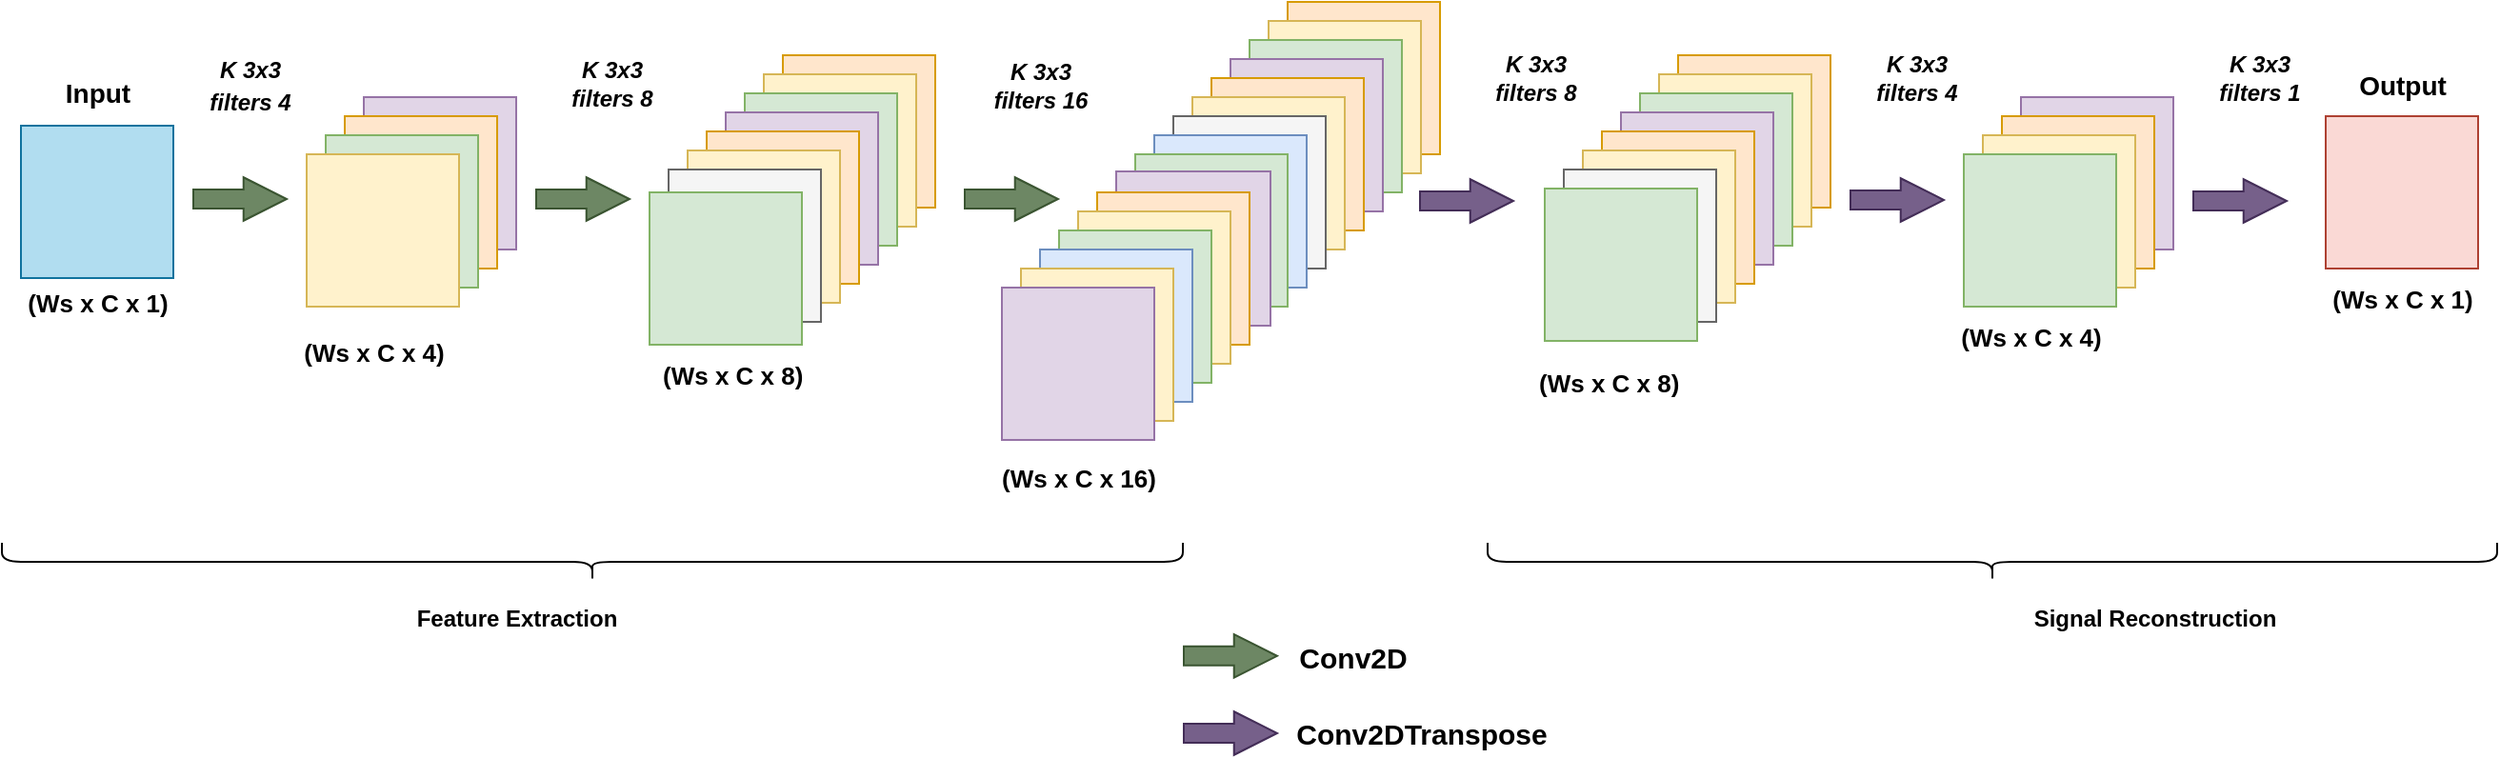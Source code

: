 <mxfile version="17.1.0" type="github">
  <diagram id="QZjSDfvUHR16BRDIlRbK" name="Page-1">
    <mxGraphModel dx="1571" dy="906" grid="1" gridSize="10" guides="1" tooltips="1" connect="1" arrows="1" fold="1" page="1" pageScale="1" pageWidth="1654" pageHeight="1169" math="0" shadow="0">
      <root>
        <mxCell id="0" />
        <mxCell id="1" parent="0" />
        <mxCell id="dnEeHa7-O4VVZa1QLRPy-1" value="" style="whiteSpace=wrap;html=1;aspect=fixed;fillColor=#e1d5e7;strokeColor=#9673a6;" vertex="1" parent="1">
          <mxGeometry x="210" y="226" width="80" height="80" as="geometry" />
        </mxCell>
        <mxCell id="dnEeHa7-O4VVZa1QLRPy-2" value="" style="whiteSpace=wrap;html=1;aspect=fixed;fillColor=#ffe6cc;strokeColor=#d79b00;" vertex="1" parent="1">
          <mxGeometry x="200" y="236" width="80" height="80" as="geometry" />
        </mxCell>
        <mxCell id="dnEeHa7-O4VVZa1QLRPy-3" value="" style="whiteSpace=wrap;html=1;aspect=fixed;fillColor=#d5e8d4;strokeColor=#82b366;" vertex="1" parent="1">
          <mxGeometry x="190" y="246" width="80" height="80" as="geometry" />
        </mxCell>
        <mxCell id="dnEeHa7-O4VVZa1QLRPy-4" value="" style="whiteSpace=wrap;html=1;aspect=fixed;fillColor=#fff2cc;strokeColor=#d6b656;" vertex="1" parent="1">
          <mxGeometry x="180" y="256" width="80" height="80" as="geometry" />
        </mxCell>
        <mxCell id="dnEeHa7-O4VVZa1QLRPy-5" value="" style="whiteSpace=wrap;html=1;aspect=fixed;fillColor=#b1ddf0;strokeColor=#10739e;" vertex="1" parent="1">
          <mxGeometry x="30" y="241" width="80" height="80" as="geometry" />
        </mxCell>
        <mxCell id="dnEeHa7-O4VVZa1QLRPy-6" value="" style="whiteSpace=wrap;html=1;aspect=fixed;fillColor=#ffe6cc;strokeColor=#d79b00;" vertex="1" parent="1">
          <mxGeometry x="695" y="176" width="80" height="80" as="geometry" />
        </mxCell>
        <mxCell id="dnEeHa7-O4VVZa1QLRPy-7" value="" style="whiteSpace=wrap;html=1;aspect=fixed;fillColor=#fff2cc;strokeColor=#d6b656;" vertex="1" parent="1">
          <mxGeometry x="685" y="186" width="80" height="80" as="geometry" />
        </mxCell>
        <mxCell id="dnEeHa7-O4VVZa1QLRPy-8" value="" style="whiteSpace=wrap;html=1;aspect=fixed;fillColor=#d5e8d4;strokeColor=#82b366;" vertex="1" parent="1">
          <mxGeometry x="675" y="196" width="80" height="80" as="geometry" />
        </mxCell>
        <mxCell id="dnEeHa7-O4VVZa1QLRPy-9" value="" style="whiteSpace=wrap;html=1;aspect=fixed;fillColor=#e1d5e7;strokeColor=#9673a6;" vertex="1" parent="1">
          <mxGeometry x="665" y="206" width="80" height="80" as="geometry" />
        </mxCell>
        <mxCell id="dnEeHa7-O4VVZa1QLRPy-10" value="" style="whiteSpace=wrap;html=1;aspect=fixed;fillColor=#ffe6cc;strokeColor=#d79b00;" vertex="1" parent="1">
          <mxGeometry x="655" y="216" width="80" height="80" as="geometry" />
        </mxCell>
        <mxCell id="dnEeHa7-O4VVZa1QLRPy-11" value="" style="whiteSpace=wrap;html=1;aspect=fixed;fillColor=#fff2cc;strokeColor=#d6b656;" vertex="1" parent="1">
          <mxGeometry x="645" y="226" width="80" height="80" as="geometry" />
        </mxCell>
        <mxCell id="dnEeHa7-O4VVZa1QLRPy-12" value="" style="whiteSpace=wrap;html=1;aspect=fixed;fillColor=#f5f5f5;fontColor=#333333;strokeColor=#666666;" vertex="1" parent="1">
          <mxGeometry x="635" y="236" width="80" height="80" as="geometry" />
        </mxCell>
        <mxCell id="dnEeHa7-O4VVZa1QLRPy-13" value="" style="whiteSpace=wrap;html=1;aspect=fixed;" vertex="1" parent="1">
          <mxGeometry x="625" y="246" width="80" height="80" as="geometry" />
        </mxCell>
        <mxCell id="dnEeHa7-O4VVZa1QLRPy-14" value="" style="whiteSpace=wrap;html=1;aspect=fixed;fillColor=#dae8fc;strokeColor=#6c8ebf;" vertex="1" parent="1">
          <mxGeometry x="625" y="246" width="80" height="80" as="geometry" />
        </mxCell>
        <mxCell id="dnEeHa7-O4VVZa1QLRPy-15" value="" style="whiteSpace=wrap;html=1;aspect=fixed;fillColor=#d5e8d4;strokeColor=#82b366;" vertex="1" parent="1">
          <mxGeometry x="615" y="256" width="80" height="80" as="geometry" />
        </mxCell>
        <mxCell id="dnEeHa7-O4VVZa1QLRPy-16" value="" style="whiteSpace=wrap;html=1;aspect=fixed;fillColor=#e1d5e7;strokeColor=#9673a6;" vertex="1" parent="1">
          <mxGeometry x="605" y="265" width="81" height="81" as="geometry" />
        </mxCell>
        <mxCell id="dnEeHa7-O4VVZa1QLRPy-17" value="" style="whiteSpace=wrap;html=1;aspect=fixed;fillColor=#ffe6cc;strokeColor=#d79b00;" vertex="1" parent="1">
          <mxGeometry x="595" y="276" width="80" height="80" as="geometry" />
        </mxCell>
        <mxCell id="dnEeHa7-O4VVZa1QLRPy-18" value="" style="whiteSpace=wrap;html=1;aspect=fixed;fillColor=#fff2cc;strokeColor=#d6b656;" vertex="1" parent="1">
          <mxGeometry x="585" y="286" width="80" height="80" as="geometry" />
        </mxCell>
        <mxCell id="dnEeHa7-O4VVZa1QLRPy-19" value="" style="whiteSpace=wrap;html=1;aspect=fixed;fillColor=#d5e8d4;strokeColor=#82b366;" vertex="1" parent="1">
          <mxGeometry x="575" y="296" width="80" height="80" as="geometry" />
        </mxCell>
        <mxCell id="dnEeHa7-O4VVZa1QLRPy-20" value="" style="whiteSpace=wrap;html=1;aspect=fixed;fillColor=#dae8fc;strokeColor=#6c8ebf;" vertex="1" parent="1">
          <mxGeometry x="565" y="306" width="80" height="80" as="geometry" />
        </mxCell>
        <mxCell id="dnEeHa7-O4VVZa1QLRPy-21" value="" style="whiteSpace=wrap;html=1;aspect=fixed;fillColor=#fff2cc;strokeColor=#d6b656;" vertex="1" parent="1">
          <mxGeometry x="555" y="316" width="80" height="80" as="geometry" />
        </mxCell>
        <mxCell id="dnEeHa7-O4VVZa1QLRPy-49" value="" style="shape=flexArrow;endArrow=classic;html=1;rounded=0;endWidth=11.765;endSize=7.212;fillColor=#6d8764;strokeColor=#3A5431;" edge="1" parent="1">
          <mxGeometry width="50" height="50" relative="1" as="geometry">
            <mxPoint x="300" y="279.5" as="sourcePoint" />
            <mxPoint x="350" y="279.5" as="targetPoint" />
          </mxGeometry>
        </mxCell>
        <mxCell id="dnEeHa7-O4VVZa1QLRPy-51" value="" style="shape=flexArrow;endArrow=classic;html=1;rounded=0;endWidth=11.765;endSize=7.212;fillColor=#6d8764;strokeColor=#3A5431;" edge="1" parent="1">
          <mxGeometry width="50" height="50" relative="1" as="geometry">
            <mxPoint x="525.0" y="279.5" as="sourcePoint" />
            <mxPoint x="575.0" y="279.5" as="targetPoint" />
          </mxGeometry>
        </mxCell>
        <mxCell id="dnEeHa7-O4VVZa1QLRPy-52" value="" style="shape=flexArrow;endArrow=classic;html=1;rounded=0;endWidth=11.765;endSize=7.212;fillColor=#76608a;strokeColor=#432D57;" edge="1" parent="1">
          <mxGeometry width="50" height="50" relative="1" as="geometry">
            <mxPoint x="764.0" y="280.5" as="sourcePoint" />
            <mxPoint x="814.0" y="280.5" as="targetPoint" />
          </mxGeometry>
        </mxCell>
        <mxCell id="dnEeHa7-O4VVZa1QLRPy-54" value="" style="whiteSpace=wrap;html=1;aspect=fixed;fillColor=#e1d5e7;strokeColor=#9673a6;" vertex="1" parent="1">
          <mxGeometry x="545" y="326" width="80" height="80" as="geometry" />
        </mxCell>
        <mxCell id="dnEeHa7-O4VVZa1QLRPy-56" value="&lt;b&gt;&lt;font style=&quot;font-size: 14px&quot;&gt;Input&lt;/font&gt;&lt;/b&gt;" style="text;html=1;align=center;verticalAlign=middle;resizable=0;points=[];autosize=1;strokeColor=none;fillColor=none;" vertex="1" parent="1">
          <mxGeometry x="45" y="214" width="50" height="20" as="geometry" />
        </mxCell>
        <mxCell id="dnEeHa7-O4VVZa1QLRPy-57" value="&lt;div&gt;&lt;b&gt;&lt;font style=&quot;font-size: 13px&quot;&gt;(Ws x C x 1)&lt;br&gt;&lt;/font&gt;&lt;/b&gt;&lt;/div&gt;" style="text;html=1;align=center;verticalAlign=middle;resizable=0;points=[];autosize=1;strokeColor=none;fillColor=none;" vertex="1" parent="1">
          <mxGeometry x="25" y="324" width="90" height="20" as="geometry" />
        </mxCell>
        <mxCell id="dnEeHa7-O4VVZa1QLRPy-58" value="&lt;div&gt;&lt;i&gt;&lt;b&gt;&lt;font style=&quot;font-size: 12px&quot; size=&quot;3&quot;&gt;&lt;font style=&quot;font-size: 12px&quot;&gt;K &lt;/font&gt;3x3&lt;/font&gt;&lt;/b&gt;&lt;/i&gt;&lt;/div&gt;&lt;div&gt;&lt;i&gt;&lt;b&gt;&lt;font style=&quot;font-size: 12px&quot; size=&quot;3&quot;&gt;filters 4&lt;br&gt;&lt;/font&gt;&lt;/b&gt;&lt;/i&gt;&lt;/div&gt;" style="text;html=1;align=center;verticalAlign=middle;resizable=0;points=[];autosize=1;strokeColor=none;fillColor=none;fontSize=14;" vertex="1" parent="1">
          <mxGeometry x="120" y="199" width="60" height="40" as="geometry" />
        </mxCell>
        <mxCell id="dnEeHa7-O4VVZa1QLRPy-59" value="&lt;div&gt;&lt;b&gt;&lt;font style=&quot;font-size: 13px&quot;&gt;(Ws x C x 4)&lt;br&gt;&lt;/font&gt;&lt;/b&gt;&lt;/div&gt;" style="text;html=1;align=center;verticalAlign=middle;resizable=0;points=[];autosize=1;strokeColor=none;fillColor=none;fontSize=12;" vertex="1" parent="1">
          <mxGeometry x="170" y="350" width="90" height="20" as="geometry" />
        </mxCell>
        <mxCell id="dnEeHa7-O4VVZa1QLRPy-60" value="&lt;div&gt;&lt;i&gt;&lt;b&gt;&lt;font style=&quot;font-size: 12px&quot;&gt;&lt;font style=&quot;font-size: 12px&quot;&gt;K &lt;/font&gt;3x3&lt;/font&gt;&lt;/b&gt;&lt;/i&gt;&lt;/div&gt;&lt;div&gt;&lt;i&gt;&lt;b&gt;&lt;font style=&quot;font-size: 12px&quot;&gt;filters 8&lt;br&gt;&lt;/font&gt;&lt;/b&gt;&lt;/i&gt;&lt;/div&gt;" style="text;html=1;align=center;verticalAlign=middle;resizable=0;points=[];autosize=1;strokeColor=none;fillColor=none;fontSize=12;" vertex="1" parent="1">
          <mxGeometry x="310" y="204" width="60" height="30" as="geometry" />
        </mxCell>
        <mxCell id="dnEeHa7-O4VVZa1QLRPy-61" value="&lt;div&gt;&lt;b&gt;&lt;font style=&quot;font-size: 13px&quot;&gt;(Ws x C x 8)&lt;br&gt;&lt;/font&gt;&lt;/b&gt;&lt;/div&gt;" style="text;whiteSpace=wrap;html=1;fontSize=12;" vertex="1" parent="1">
          <mxGeometry x="825" y="362" width="90" height="30" as="geometry" />
        </mxCell>
        <mxCell id="dnEeHa7-O4VVZa1QLRPy-62" value="" style="shape=curlyBracket;whiteSpace=wrap;html=1;rounded=1;fontSize=12;direction=north;" vertex="1" parent="1">
          <mxGeometry x="20" y="460" width="620" height="20" as="geometry" />
        </mxCell>
        <mxCell id="dnEeHa7-O4VVZa1QLRPy-63" value="&lt;b&gt;Feature Extraction&lt;/b&gt;" style="text;html=1;align=center;verticalAlign=middle;resizable=0;points=[];autosize=1;strokeColor=none;fillColor=none;fontSize=12;" vertex="1" parent="1">
          <mxGeometry x="230" y="490" width="120" height="20" as="geometry" />
        </mxCell>
        <mxCell id="dnEeHa7-O4VVZa1QLRPy-65" value="" style="shape=curlyBracket;whiteSpace=wrap;html=1;rounded=1;fontSize=12;direction=north;" vertex="1" parent="1">
          <mxGeometry x="800" y="460" width="530" height="20" as="geometry" />
        </mxCell>
        <mxCell id="dnEeHa7-O4VVZa1QLRPy-66" value="&lt;b&gt;Signal Reconstruction&lt;/b&gt;" style="text;html=1;align=center;verticalAlign=middle;resizable=0;points=[];autosize=1;strokeColor=none;fillColor=none;fontSize=12;" vertex="1" parent="1">
          <mxGeometry x="1080" y="490" width="140" height="20" as="geometry" />
        </mxCell>
        <mxCell id="dnEeHa7-O4VVZa1QLRPy-67" value="&lt;div&gt;&lt;b&gt;&lt;font style=&quot;font-size: 13px&quot;&gt;(Ws x C x 16)&lt;br&gt;&lt;/font&gt;&lt;/b&gt;&lt;/div&gt;" style="text;html=1;align=center;verticalAlign=middle;resizable=0;points=[];autosize=1;strokeColor=none;fillColor=none;fontSize=14;" vertex="1" parent="1">
          <mxGeometry x="535" y="416" width="100" height="20" as="geometry" />
        </mxCell>
        <mxCell id="dnEeHa7-O4VVZa1QLRPy-68" value="&lt;div&gt;&lt;b&gt;&lt;font style=&quot;font-size: 13px&quot;&gt;(Ws x C x 4)&lt;br&gt;&lt;/font&gt;&lt;/b&gt;&lt;/div&gt;" style="text;html=1;align=center;verticalAlign=middle;resizable=0;points=[];autosize=1;strokeColor=none;fillColor=none;fontSize=14;" vertex="1" parent="1">
          <mxGeometry x="1040" y="342" width="90" height="20" as="geometry" />
        </mxCell>
        <mxCell id="dnEeHa7-O4VVZa1QLRPy-69" value="&lt;div&gt;&lt;b&gt;&lt;font style=&quot;font-size: 13px&quot;&gt;(Ws x C x 1)&lt;br&gt;&lt;/font&gt;&lt;/b&gt;&lt;/div&gt;" style="text;html=1;align=center;verticalAlign=middle;resizable=0;points=[];autosize=1;strokeColor=none;fillColor=none;fontSize=14;" vertex="1" parent="1">
          <mxGeometry x="1235" y="322" width="90" height="20" as="geometry" />
        </mxCell>
        <mxCell id="dnEeHa7-O4VVZa1QLRPy-70" value="" style="whiteSpace=wrap;html=1;aspect=fixed;fillColor=#e1d5e7;strokeColor=#9673a6;" vertex="1" parent="1">
          <mxGeometry x="1080" y="226" width="80" height="80" as="geometry" />
        </mxCell>
        <mxCell id="dnEeHa7-O4VVZa1QLRPy-71" value="" style="whiteSpace=wrap;html=1;aspect=fixed;fillColor=#ffe6cc;strokeColor=#d79b00;" vertex="1" parent="1">
          <mxGeometry x="1070" y="236" width="80" height="80" as="geometry" />
        </mxCell>
        <mxCell id="dnEeHa7-O4VVZa1QLRPy-72" value="" style="whiteSpace=wrap;html=1;aspect=fixed;fillColor=#fff2cc;strokeColor=#d6b656;" vertex="1" parent="1">
          <mxGeometry x="1060" y="246" width="80" height="80" as="geometry" />
        </mxCell>
        <mxCell id="dnEeHa7-O4VVZa1QLRPy-73" value="" style="whiteSpace=wrap;html=1;aspect=fixed;fillColor=#d5e8d4;strokeColor=#82b366;" vertex="1" parent="1">
          <mxGeometry x="1050" y="256" width="80" height="80" as="geometry" />
        </mxCell>
        <mxCell id="dnEeHa7-O4VVZa1QLRPy-113" value="" style="whiteSpace=wrap;html=1;aspect=fixed;fillColor=#fad9d5;strokeColor=#ae4132;" vertex="1" parent="1">
          <mxGeometry x="1240" y="236" width="80" height="80" as="geometry" />
        </mxCell>
        <mxCell id="dnEeHa7-O4VVZa1QLRPy-114" value="" style="shape=flexArrow;endArrow=classic;html=1;rounded=0;endWidth=11.765;endSize=7.212;fillColor=#76608a;strokeColor=#432D57;" edge="1" parent="1">
          <mxGeometry width="50" height="50" relative="1" as="geometry">
            <mxPoint x="1170" y="280.5" as="sourcePoint" />
            <mxPoint x="1220" y="280.5" as="targetPoint" />
          </mxGeometry>
        </mxCell>
        <mxCell id="dnEeHa7-O4VVZa1QLRPy-117" value="" style="shape=flexArrow;endArrow=classic;html=1;rounded=0;endWidth=11.765;endSize=7.212;fillColor=#6d8764;strokeColor=#3A5431;" edge="1" parent="1">
          <mxGeometry width="50" height="50" relative="1" as="geometry">
            <mxPoint x="120" y="279.5" as="sourcePoint" />
            <mxPoint x="170" y="279.5" as="targetPoint" />
          </mxGeometry>
        </mxCell>
        <mxCell id="dnEeHa7-O4VVZa1QLRPy-124" value="" style="whiteSpace=wrap;html=1;aspect=fixed;fillColor=#ffe6cc;strokeColor=#d79b00;" vertex="1" parent="1">
          <mxGeometry x="900" y="204" width="80" height="80" as="geometry" />
        </mxCell>
        <mxCell id="dnEeHa7-O4VVZa1QLRPy-125" value="" style="whiteSpace=wrap;html=1;aspect=fixed;fillColor=#fff2cc;strokeColor=#d6b656;" vertex="1" parent="1">
          <mxGeometry x="890" y="214" width="80" height="80" as="geometry" />
        </mxCell>
        <mxCell id="dnEeHa7-O4VVZa1QLRPy-126" value="" style="whiteSpace=wrap;html=1;aspect=fixed;fillColor=#d5e8d4;strokeColor=#82b366;" vertex="1" parent="1">
          <mxGeometry x="880" y="224" width="80" height="80" as="geometry" />
        </mxCell>
        <mxCell id="dnEeHa7-O4VVZa1QLRPy-127" value="" style="whiteSpace=wrap;html=1;aspect=fixed;fillColor=#e1d5e7;strokeColor=#9673a6;" vertex="1" parent="1">
          <mxGeometry x="870" y="234" width="80" height="80" as="geometry" />
        </mxCell>
        <mxCell id="dnEeHa7-O4VVZa1QLRPy-128" value="" style="whiteSpace=wrap;html=1;aspect=fixed;fillColor=#ffe6cc;strokeColor=#d79b00;" vertex="1" parent="1">
          <mxGeometry x="860" y="244" width="80" height="80" as="geometry" />
        </mxCell>
        <mxCell id="dnEeHa7-O4VVZa1QLRPy-129" value="" style="whiteSpace=wrap;html=1;aspect=fixed;fillColor=#fff2cc;strokeColor=#d6b656;" vertex="1" parent="1">
          <mxGeometry x="850" y="254" width="80" height="80" as="geometry" />
        </mxCell>
        <mxCell id="dnEeHa7-O4VVZa1QLRPy-130" value="" style="whiteSpace=wrap;html=1;aspect=fixed;fillColor=#f5f5f5;fontColor=#333333;strokeColor=#666666;" vertex="1" parent="1">
          <mxGeometry x="840" y="264" width="80" height="80" as="geometry" />
        </mxCell>
        <mxCell id="dnEeHa7-O4VVZa1QLRPy-132" value="" style="whiteSpace=wrap;html=1;aspect=fixed;fillColor=#d5e8d4;strokeColor=#82b366;" vertex="1" parent="1">
          <mxGeometry x="830" y="274" width="80" height="80" as="geometry" />
        </mxCell>
        <mxCell id="dnEeHa7-O4VVZa1QLRPy-134" value="" style="shape=flexArrow;endArrow=classic;html=1;rounded=0;endWidth=11.765;endSize=7.212;fillColor=#76608a;strokeColor=#432D57;" edge="1" parent="1">
          <mxGeometry width="50" height="50" relative="1" as="geometry">
            <mxPoint x="990" y="280" as="sourcePoint" />
            <mxPoint x="1040" y="280" as="targetPoint" />
          </mxGeometry>
        </mxCell>
        <mxCell id="dnEeHa7-O4VVZa1QLRPy-135" value="&lt;div&gt;&lt;b&gt;&lt;font style=&quot;font-size: 13px&quot;&gt;(Ws x C x 8)&lt;br&gt;&lt;/font&gt;&lt;/b&gt;&lt;/div&gt;" style="text;whiteSpace=wrap;html=1;fontSize=12;" vertex="1" parent="1">
          <mxGeometry x="365" y="358" width="90" height="30" as="geometry" />
        </mxCell>
        <mxCell id="dnEeHa7-O4VVZa1QLRPy-136" value="" style="whiteSpace=wrap;html=1;aspect=fixed;fillColor=#ffe6cc;strokeColor=#d79b00;" vertex="1" parent="1">
          <mxGeometry x="430" y="204" width="80" height="80" as="geometry" />
        </mxCell>
        <mxCell id="dnEeHa7-O4VVZa1QLRPy-137" value="" style="whiteSpace=wrap;html=1;aspect=fixed;fillColor=#fff2cc;strokeColor=#d6b656;" vertex="1" parent="1">
          <mxGeometry x="420" y="214" width="80" height="80" as="geometry" />
        </mxCell>
        <mxCell id="dnEeHa7-O4VVZa1QLRPy-138" value="" style="whiteSpace=wrap;html=1;aspect=fixed;fillColor=#d5e8d4;strokeColor=#82b366;" vertex="1" parent="1">
          <mxGeometry x="410" y="224" width="80" height="80" as="geometry" />
        </mxCell>
        <mxCell id="dnEeHa7-O4VVZa1QLRPy-139" value="" style="whiteSpace=wrap;html=1;aspect=fixed;fillColor=#e1d5e7;strokeColor=#9673a6;" vertex="1" parent="1">
          <mxGeometry x="400" y="234" width="80" height="80" as="geometry" />
        </mxCell>
        <mxCell id="dnEeHa7-O4VVZa1QLRPy-140" value="" style="whiteSpace=wrap;html=1;aspect=fixed;fillColor=#ffe6cc;strokeColor=#d79b00;" vertex="1" parent="1">
          <mxGeometry x="390" y="244" width="80" height="80" as="geometry" />
        </mxCell>
        <mxCell id="dnEeHa7-O4VVZa1QLRPy-141" value="" style="whiteSpace=wrap;html=1;aspect=fixed;fillColor=#fff2cc;strokeColor=#d6b656;" vertex="1" parent="1">
          <mxGeometry x="380" y="254" width="80" height="80" as="geometry" />
        </mxCell>
        <mxCell id="dnEeHa7-O4VVZa1QLRPy-142" value="" style="whiteSpace=wrap;html=1;aspect=fixed;fillColor=#f5f5f5;fontColor=#333333;strokeColor=#666666;" vertex="1" parent="1">
          <mxGeometry x="370" y="264" width="80" height="80" as="geometry" />
        </mxCell>
        <mxCell id="dnEeHa7-O4VVZa1QLRPy-144" value="" style="whiteSpace=wrap;html=1;aspect=fixed;fillColor=#d5e8d4;strokeColor=#82b366;" vertex="1" parent="1">
          <mxGeometry x="360" y="276" width="80" height="80" as="geometry" />
        </mxCell>
        <mxCell id="dnEeHa7-O4VVZa1QLRPy-145" value="&lt;div&gt;&lt;i&gt;&lt;b&gt;&lt;font style=&quot;font-size: 12px&quot;&gt;&lt;font style=&quot;font-size: 12px&quot;&gt;K &lt;/font&gt;3x3&lt;/font&gt;&lt;/b&gt;&lt;/i&gt;&lt;/div&gt;&lt;div&gt;&lt;i&gt;&lt;b&gt;&lt;font style=&quot;font-size: 12px&quot;&gt;filters 16&lt;br&gt;&lt;/font&gt;&lt;/b&gt;&lt;/i&gt;&lt;/div&gt;" style="text;html=1;align=center;verticalAlign=middle;resizable=0;points=[];autosize=1;strokeColor=none;fillColor=none;fontSize=12;" vertex="1" parent="1">
          <mxGeometry x="535" y="205" width="60" height="30" as="geometry" />
        </mxCell>
        <mxCell id="dnEeHa7-O4VVZa1QLRPy-146" value="&lt;b&gt;&lt;font style=&quot;font-size: 14px&quot;&gt;Output&lt;/font&gt;&lt;/b&gt;" style="text;html=1;align=center;verticalAlign=middle;resizable=0;points=[];autosize=1;strokeColor=none;fillColor=none;fontSize=12;" vertex="1" parent="1">
          <mxGeometry x="1250" y="210" width="60" height="20" as="geometry" />
        </mxCell>
        <mxCell id="dnEeHa7-O4VVZa1QLRPy-147" value="&lt;div&gt;&lt;i&gt;&lt;b&gt;&lt;font style=&quot;font-size: 12px&quot;&gt;&lt;font style=&quot;font-size: 12px&quot;&gt;K &lt;/font&gt;3x3&lt;/font&gt;&lt;/b&gt;&lt;/i&gt;&lt;/div&gt;&lt;div&gt;&lt;i&gt;&lt;b&gt;&lt;font style=&quot;font-size: 12px&quot;&gt;filters 8&lt;br&gt;&lt;/font&gt;&lt;/b&gt;&lt;/i&gt;&lt;/div&gt;" style="text;html=1;align=center;verticalAlign=middle;resizable=0;points=[];autosize=1;strokeColor=none;fillColor=none;fontSize=12;" vertex="1" parent="1">
          <mxGeometry x="795" y="201" width="60" height="30" as="geometry" />
        </mxCell>
        <mxCell id="dnEeHa7-O4VVZa1QLRPy-148" value="&lt;div&gt;&lt;i&gt;&lt;b&gt;&lt;font style=&quot;font-size: 12px&quot;&gt;&lt;font style=&quot;font-size: 12px&quot;&gt;K &lt;/font&gt;3x3&lt;/font&gt;&lt;/b&gt;&lt;/i&gt;&lt;/div&gt;&lt;div&gt;&lt;i&gt;&lt;b&gt;&lt;font style=&quot;font-size: 12px&quot;&gt;filters 4&lt;br&gt;&lt;/font&gt;&lt;/b&gt;&lt;/i&gt;&lt;/div&gt;" style="text;html=1;align=center;verticalAlign=middle;resizable=0;points=[];autosize=1;strokeColor=none;fillColor=none;fontSize=12;" vertex="1" parent="1">
          <mxGeometry x="995" y="201" width="60" height="30" as="geometry" />
        </mxCell>
        <mxCell id="dnEeHa7-O4VVZa1QLRPy-149" value="&lt;div&gt;&lt;i&gt;&lt;b&gt;&lt;font style=&quot;font-size: 12px&quot;&gt;&lt;font style=&quot;font-size: 12px&quot;&gt;K &lt;/font&gt;3x3&lt;/font&gt;&lt;/b&gt;&lt;/i&gt;&lt;/div&gt;&lt;div&gt;&lt;i&gt;&lt;b&gt;&lt;font style=&quot;font-size: 12px&quot;&gt;filters 1&lt;br&gt;&lt;/font&gt;&lt;/b&gt;&lt;/i&gt;&lt;/div&gt;" style="text;html=1;align=center;verticalAlign=middle;resizable=0;points=[];autosize=1;strokeColor=none;fillColor=none;fontSize=12;" vertex="1" parent="1">
          <mxGeometry x="1175" y="201" width="60" height="30" as="geometry" />
        </mxCell>
        <mxCell id="dnEeHa7-O4VVZa1QLRPy-150" value="" style="shape=flexArrow;endArrow=classic;html=1;rounded=0;endWidth=11.765;endSize=7.212;fillColor=#6d8764;strokeColor=#3A5431;" edge="1" parent="1">
          <mxGeometry width="50" height="50" relative="1" as="geometry">
            <mxPoint x="640" y="519.41" as="sourcePoint" />
            <mxPoint x="690" y="519.41" as="targetPoint" />
          </mxGeometry>
        </mxCell>
        <mxCell id="dnEeHa7-O4VVZa1QLRPy-151" value="" style="shape=flexArrow;endArrow=classic;html=1;rounded=0;endWidth=11.765;endSize=7.212;fillColor=#76608a;strokeColor=#432D57;" edge="1" parent="1">
          <mxGeometry width="50" height="50" relative="1" as="geometry">
            <mxPoint x="640" y="560" as="sourcePoint" />
            <mxPoint x="690" y="560" as="targetPoint" />
          </mxGeometry>
        </mxCell>
        <mxCell id="dnEeHa7-O4VVZa1QLRPy-152" value="&lt;b&gt;&lt;font style=&quot;font-size: 15px&quot;&gt;Conv2D&lt;/font&gt;&lt;/b&gt;" style="text;html=1;align=center;verticalAlign=middle;resizable=0;points=[];autosize=1;strokeColor=none;fillColor=none;fontSize=14;" vertex="1" parent="1">
          <mxGeometry x="694" y="510" width="70" height="20" as="geometry" />
        </mxCell>
        <mxCell id="dnEeHa7-O4VVZa1QLRPy-153" value="&lt;font style=&quot;font-size: 15px&quot;&gt;&lt;b&gt;&lt;font style=&quot;font-size: 15px&quot;&gt;Conv2D&lt;/font&gt;Transpose&lt;/b&gt;&lt;/font&gt;" style="text;html=1;align=center;verticalAlign=middle;resizable=0;points=[];autosize=1;strokeColor=none;fillColor=none;fontSize=14;" vertex="1" parent="1">
          <mxGeometry x="690" y="550" width="150" height="20" as="geometry" />
        </mxCell>
      </root>
    </mxGraphModel>
  </diagram>
</mxfile>
